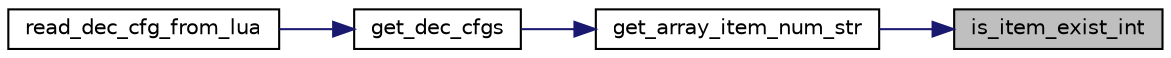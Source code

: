 digraph "is_item_exist_int"
{
 // INTERACTIVE_SVG=YES
 // LATEX_PDF_SIZE
  bgcolor="transparent";
  edge [fontname="Helvetica",fontsize="10",labelfontname="Helvetica",labelfontsize="10"];
  node [fontname="Helvetica",fontsize="10",shape=record];
  rankdir="RL";
  Node1 [label="is_item_exist_int",height=0.2,width=0.4,color="black", fillcolor="grey75", style="filled", fontcolor="black",tooltip=" "];
  Node1 -> Node2 [dir="back",color="midnightblue",fontsize="10",style="solid",fontname="Helvetica"];
  Node2 [label="get_array_item_num_str",height=0.2,width=0.4,color="black",URL="$d2/de8/dec__lua__cfg_8c.html#a97edd8a630716ed6975868cd603de590",tooltip=" "];
  Node2 -> Node3 [dir="back",color="midnightblue",fontsize="10",style="solid",fontname="Helvetica"];
  Node3 [label="get_dec_cfgs",height=0.2,width=0.4,color="black",URL="$d2/de8/dec__lua__cfg_8c.html#ac8685e1275861fe4e5a0cf45e80093e9",tooltip=" "];
  Node3 -> Node4 [dir="back",color="midnightblue",fontsize="10",style="solid",fontname="Helvetica"];
  Node4 [label="read_dec_cfg_from_lua",height=0.2,width=0.4,color="black",URL="$d2/de8/dec__lua__cfg_8c.html#aa89fd9c5e0ec0ebeb8a4539cf0da4169",tooltip=" "];
}
